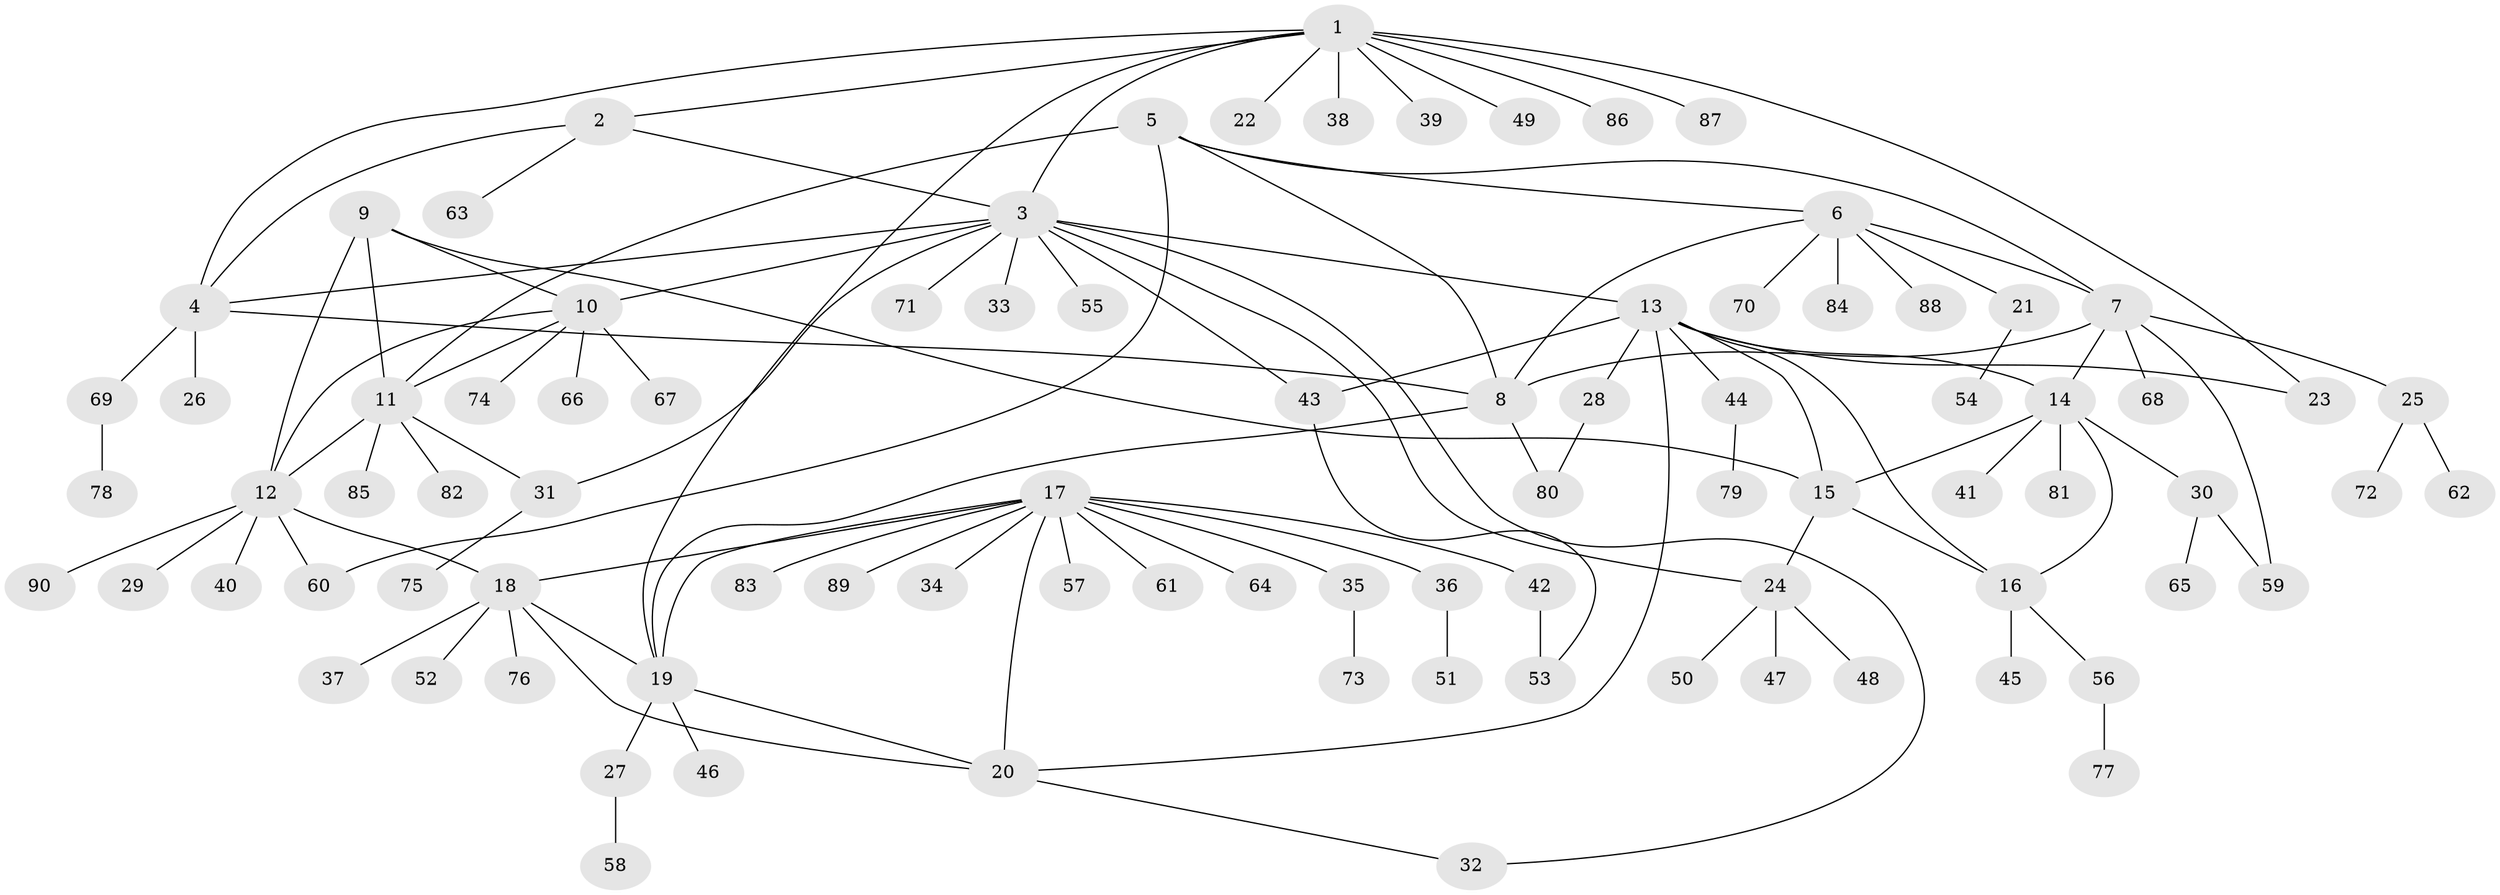 // coarse degree distribution, {5: 0.14285714285714285, 4: 0.10714285714285714, 10: 0.07142857142857142, 6: 0.10714285714285714, 3: 0.14285714285714285, 1: 0.2857142857142857, 2: 0.14285714285714285}
// Generated by graph-tools (version 1.1) at 2025/52/03/04/25 22:52:48]
// undirected, 90 vertices, 119 edges
graph export_dot {
  node [color=gray90,style=filled];
  1;
  2;
  3;
  4;
  5;
  6;
  7;
  8;
  9;
  10;
  11;
  12;
  13;
  14;
  15;
  16;
  17;
  18;
  19;
  20;
  21;
  22;
  23;
  24;
  25;
  26;
  27;
  28;
  29;
  30;
  31;
  32;
  33;
  34;
  35;
  36;
  37;
  38;
  39;
  40;
  41;
  42;
  43;
  44;
  45;
  46;
  47;
  48;
  49;
  50;
  51;
  52;
  53;
  54;
  55;
  56;
  57;
  58;
  59;
  60;
  61;
  62;
  63;
  64;
  65;
  66;
  67;
  68;
  69;
  70;
  71;
  72;
  73;
  74;
  75;
  76;
  77;
  78;
  79;
  80;
  81;
  82;
  83;
  84;
  85;
  86;
  87;
  88;
  89;
  90;
  1 -- 2;
  1 -- 3;
  1 -- 4;
  1 -- 19;
  1 -- 22;
  1 -- 23;
  1 -- 38;
  1 -- 39;
  1 -- 49;
  1 -- 86;
  1 -- 87;
  2 -- 3;
  2 -- 4;
  2 -- 63;
  3 -- 4;
  3 -- 10;
  3 -- 13;
  3 -- 24;
  3 -- 31;
  3 -- 32;
  3 -- 33;
  3 -- 43;
  3 -- 55;
  3 -- 71;
  4 -- 8;
  4 -- 26;
  4 -- 69;
  5 -- 6;
  5 -- 7;
  5 -- 8;
  5 -- 11;
  5 -- 60;
  6 -- 7;
  6 -- 8;
  6 -- 21;
  6 -- 70;
  6 -- 84;
  6 -- 88;
  7 -- 8;
  7 -- 14;
  7 -- 25;
  7 -- 59;
  7 -- 68;
  8 -- 19;
  8 -- 80;
  9 -- 10;
  9 -- 11;
  9 -- 12;
  9 -- 15;
  10 -- 11;
  10 -- 12;
  10 -- 66;
  10 -- 67;
  10 -- 74;
  11 -- 12;
  11 -- 31;
  11 -- 82;
  11 -- 85;
  12 -- 18;
  12 -- 29;
  12 -- 40;
  12 -- 60;
  12 -- 90;
  13 -- 14;
  13 -- 15;
  13 -- 16;
  13 -- 20;
  13 -- 23;
  13 -- 28;
  13 -- 43;
  13 -- 44;
  14 -- 15;
  14 -- 16;
  14 -- 30;
  14 -- 41;
  14 -- 81;
  15 -- 16;
  15 -- 24;
  16 -- 45;
  16 -- 56;
  17 -- 18;
  17 -- 19;
  17 -- 20;
  17 -- 34;
  17 -- 35;
  17 -- 36;
  17 -- 42;
  17 -- 57;
  17 -- 61;
  17 -- 64;
  17 -- 83;
  17 -- 89;
  18 -- 19;
  18 -- 20;
  18 -- 37;
  18 -- 52;
  18 -- 76;
  19 -- 20;
  19 -- 27;
  19 -- 46;
  20 -- 32;
  21 -- 54;
  24 -- 47;
  24 -- 48;
  24 -- 50;
  25 -- 62;
  25 -- 72;
  27 -- 58;
  28 -- 80;
  30 -- 59;
  30 -- 65;
  31 -- 75;
  35 -- 73;
  36 -- 51;
  42 -- 53;
  43 -- 53;
  44 -- 79;
  56 -- 77;
  69 -- 78;
}
